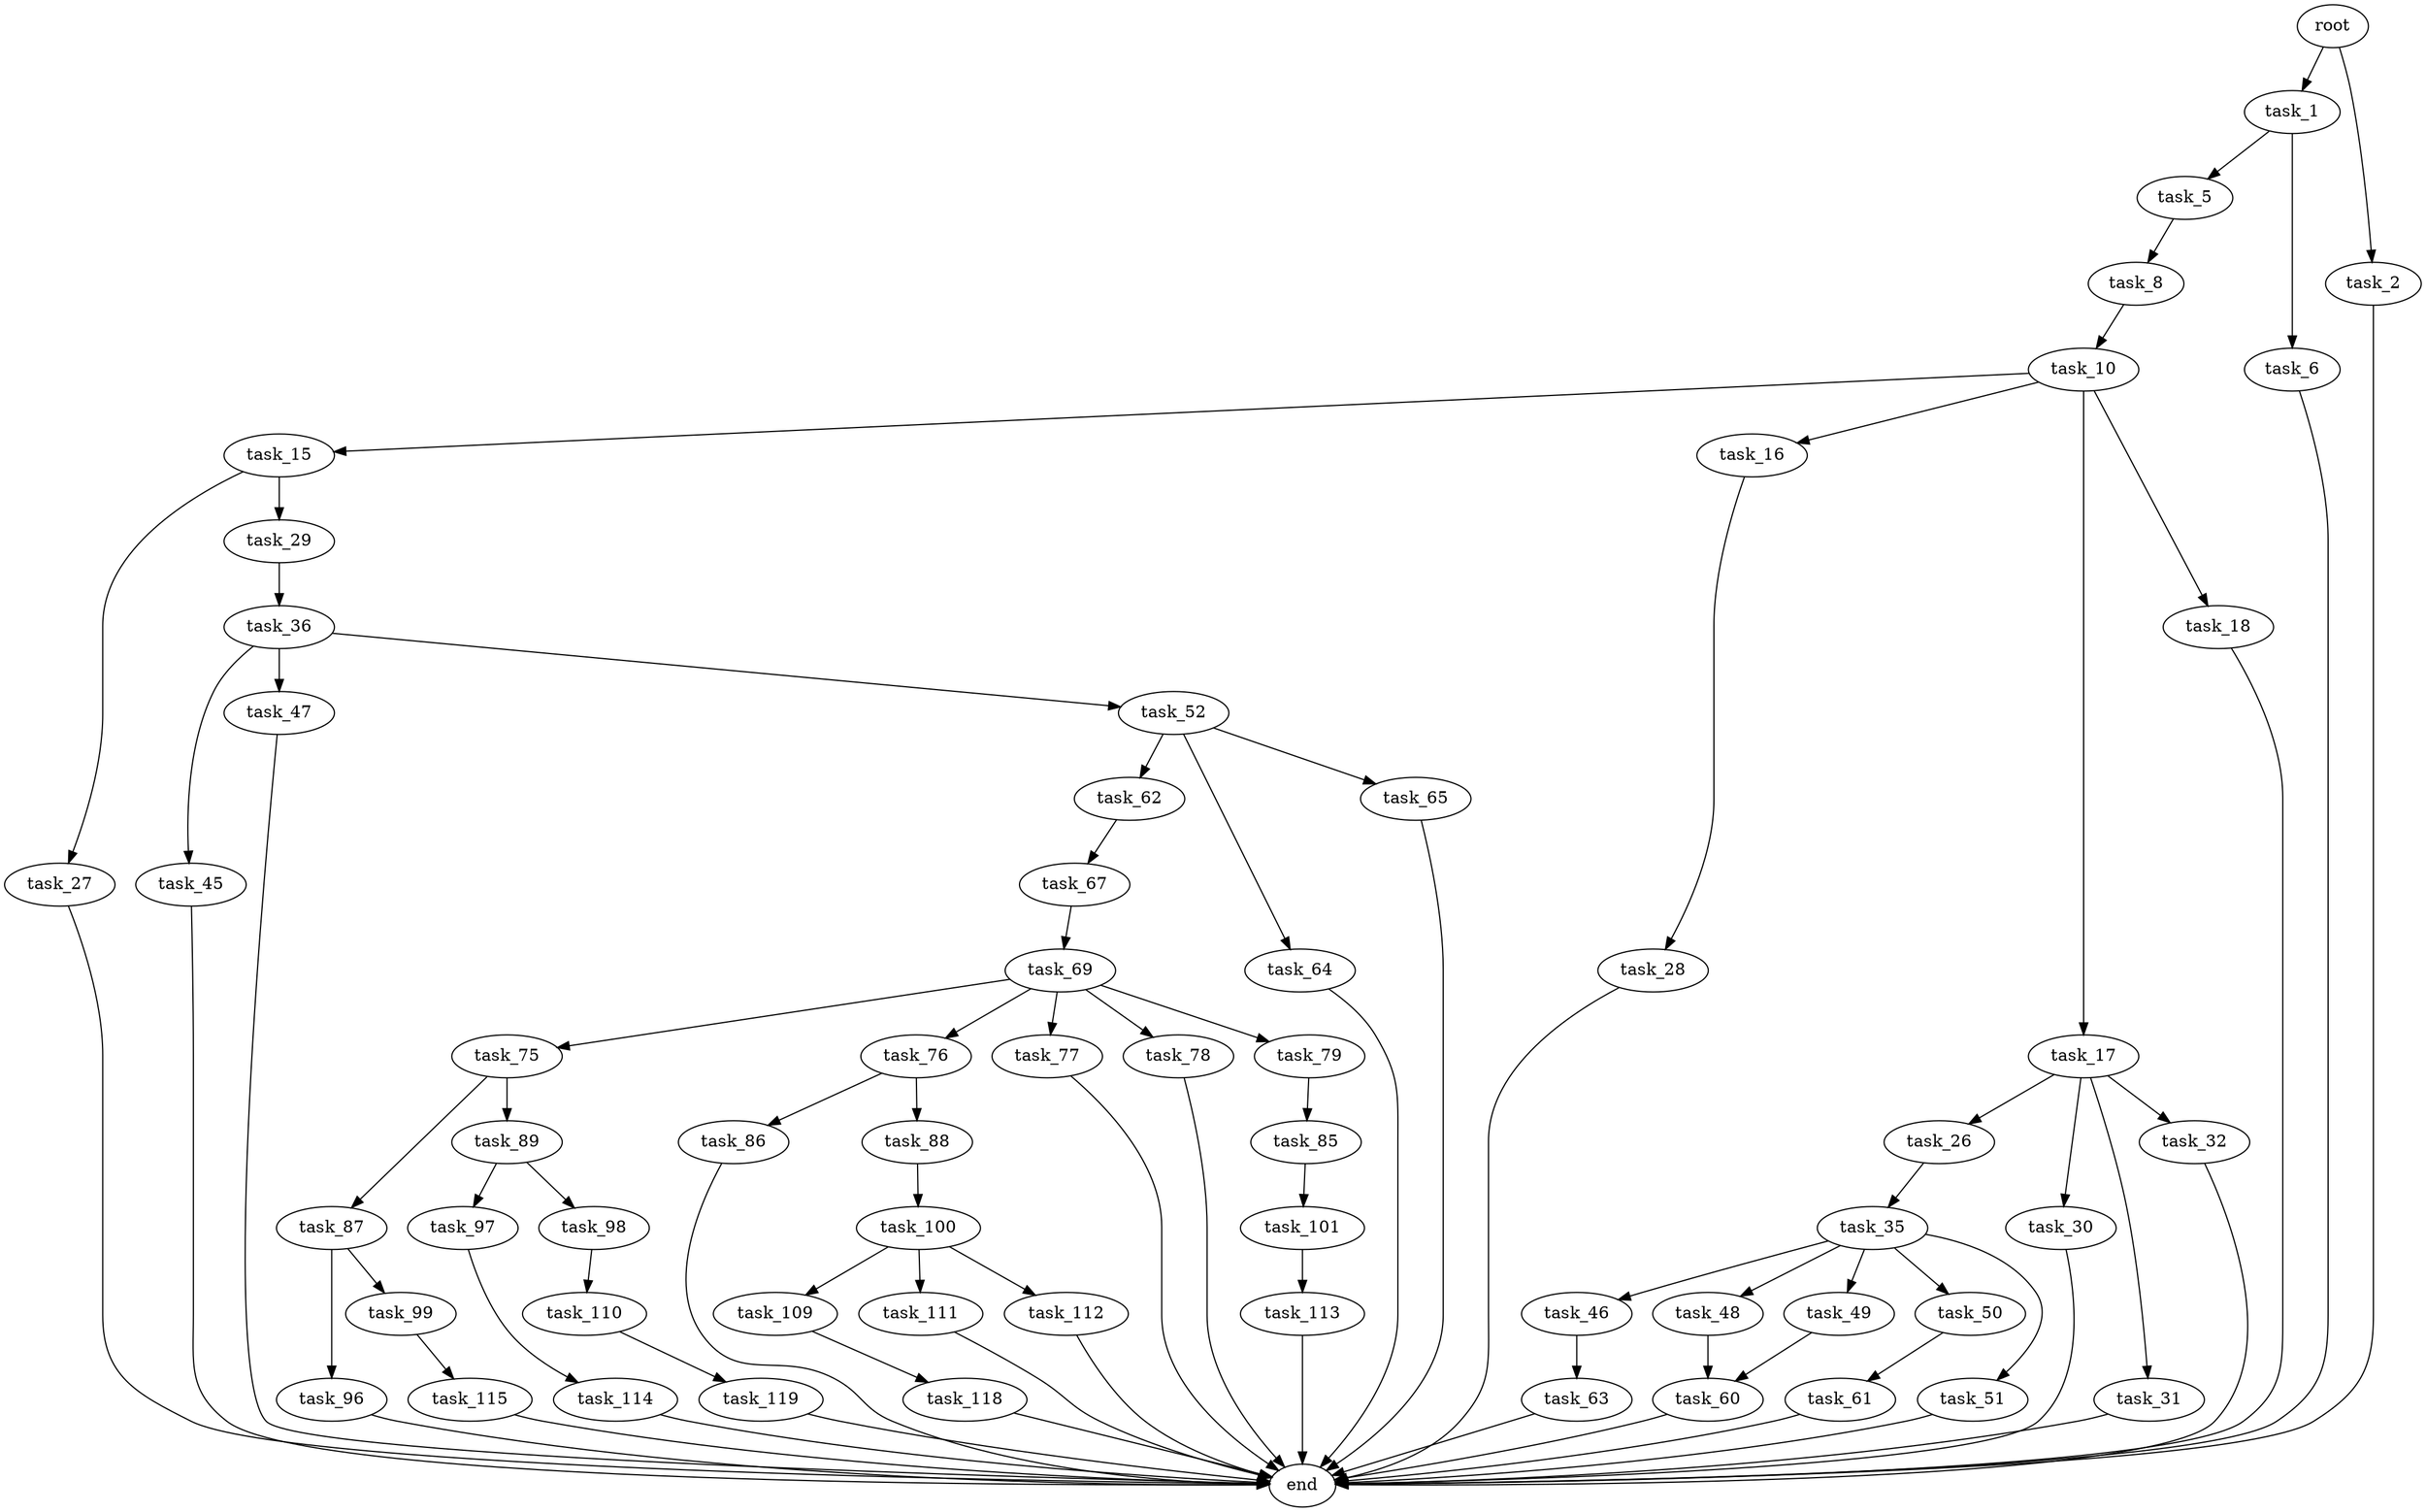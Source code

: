 digraph G {
  root [size="0.000000"];
  task_1 [size="549755813888.000000"];
  task_2 [size="1073741824000.000000"];
  task_5 [size="68719476736.000000"];
  task_6 [size="12111296993.000000"];
  end [size="0.000000"];
  task_8 [size="28991029248.000000"];
  task_10 [size="28991029248.000000"];
  task_15 [size="8749977066.000000"];
  task_16 [size="153348606792.000000"];
  task_17 [size="134217728000.000000"];
  task_18 [size="549755813888.000000"];
  task_27 [size="245977631626.000000"];
  task_29 [size="549755813888.000000"];
  task_28 [size="134217728000.000000"];
  task_26 [size="782757789696.000000"];
  task_30 [size="11184238700.000000"];
  task_31 [size="2829328114.000000"];
  task_32 [size="12757611064.000000"];
  task_35 [size="10998865791.000000"];
  task_36 [size="11236233943.000000"];
  task_46 [size="28991029248.000000"];
  task_48 [size="782757789696.000000"];
  task_49 [size="5052633760.000000"];
  task_50 [size="549755813888.000000"];
  task_51 [size="198857761728.000000"];
  task_45 [size="26976713082.000000"];
  task_47 [size="549755813888.000000"];
  task_52 [size="1386404300415.000000"];
  task_63 [size="68719476736.000000"];
  task_60 [size="12965427636.000000"];
  task_61 [size="745191564676.000000"];
  task_62 [size="50981982544.000000"];
  task_64 [size="231928233984.000000"];
  task_65 [size="8446736439.000000"];
  task_67 [size="231928233984.000000"];
  task_69 [size="8589934592.000000"];
  task_75 [size="3865307995.000000"];
  task_76 [size="368293445632.000000"];
  task_77 [size="68719476736.000000"];
  task_78 [size="549755813888.000000"];
  task_79 [size="623068653027.000000"];
  task_87 [size="4104486566.000000"];
  task_89 [size="15379829118.000000"];
  task_86 [size="368293445632.000000"];
  task_88 [size="720678101478.000000"];
  task_85 [size="22887995736.000000"];
  task_101 [size="14852361059.000000"];
  task_96 [size="1073741824000.000000"];
  task_99 [size="1715860781.000000"];
  task_100 [size="68719476736.000000"];
  task_97 [size="47272521194.000000"];
  task_98 [size="752532439672.000000"];
  task_114 [size="231928233984.000000"];
  task_110 [size="202892646868.000000"];
  task_115 [size="18002580686.000000"];
  task_109 [size="782757789696.000000"];
  task_111 [size="7351773692.000000"];
  task_112 [size="3862403424.000000"];
  task_113 [size="2132221800.000000"];
  task_118 [size="782757789696.000000"];
  task_119 [size="8589934592.000000"];

  root -> task_1 [size="1.000000"];
  root -> task_2 [size="1.000000"];
  task_1 -> task_5 [size="536870912.000000"];
  task_1 -> task_6 [size="536870912.000000"];
  task_2 -> end [size="1.000000"];
  task_5 -> task_8 [size="134217728.000000"];
  task_6 -> end [size="1.000000"];
  task_8 -> task_10 [size="75497472.000000"];
  task_10 -> task_15 [size="75497472.000000"];
  task_10 -> task_16 [size="75497472.000000"];
  task_10 -> task_17 [size="75497472.000000"];
  task_10 -> task_18 [size="75497472.000000"];
  task_15 -> task_27 [size="209715200.000000"];
  task_15 -> task_29 [size="209715200.000000"];
  task_16 -> task_28 [size="134217728.000000"];
  task_17 -> task_26 [size="209715200.000000"];
  task_17 -> task_30 [size="209715200.000000"];
  task_17 -> task_31 [size="209715200.000000"];
  task_17 -> task_32 [size="209715200.000000"];
  task_18 -> end [size="1.000000"];
  task_27 -> end [size="1.000000"];
  task_29 -> task_36 [size="536870912.000000"];
  task_28 -> end [size="1.000000"];
  task_26 -> task_35 [size="679477248.000000"];
  task_30 -> end [size="1.000000"];
  task_31 -> end [size="1.000000"];
  task_32 -> end [size="1.000000"];
  task_35 -> task_46 [size="301989888.000000"];
  task_35 -> task_48 [size="301989888.000000"];
  task_35 -> task_49 [size="301989888.000000"];
  task_35 -> task_50 [size="301989888.000000"];
  task_35 -> task_51 [size="301989888.000000"];
  task_36 -> task_45 [size="209715200.000000"];
  task_36 -> task_47 [size="209715200.000000"];
  task_36 -> task_52 [size="209715200.000000"];
  task_46 -> task_63 [size="75497472.000000"];
  task_48 -> task_60 [size="679477248.000000"];
  task_49 -> task_60 [size="209715200.000000"];
  task_50 -> task_61 [size="536870912.000000"];
  task_51 -> end [size="1.000000"];
  task_45 -> end [size="1.000000"];
  task_47 -> end [size="1.000000"];
  task_52 -> task_62 [size="838860800.000000"];
  task_52 -> task_64 [size="838860800.000000"];
  task_52 -> task_65 [size="838860800.000000"];
  task_63 -> end [size="1.000000"];
  task_60 -> end [size="1.000000"];
  task_61 -> end [size="1.000000"];
  task_62 -> task_67 [size="838860800.000000"];
  task_64 -> end [size="1.000000"];
  task_65 -> end [size="1.000000"];
  task_67 -> task_69 [size="301989888.000000"];
  task_69 -> task_75 [size="33554432.000000"];
  task_69 -> task_76 [size="33554432.000000"];
  task_69 -> task_77 [size="33554432.000000"];
  task_69 -> task_78 [size="33554432.000000"];
  task_69 -> task_79 [size="33554432.000000"];
  task_75 -> task_87 [size="75497472.000000"];
  task_75 -> task_89 [size="75497472.000000"];
  task_76 -> task_86 [size="411041792.000000"];
  task_76 -> task_88 [size="411041792.000000"];
  task_77 -> end [size="1.000000"];
  task_78 -> end [size="1.000000"];
  task_79 -> task_85 [size="679477248.000000"];
  task_87 -> task_96 [size="134217728.000000"];
  task_87 -> task_99 [size="134217728.000000"];
  task_89 -> task_97 [size="411041792.000000"];
  task_89 -> task_98 [size="411041792.000000"];
  task_86 -> end [size="1.000000"];
  task_88 -> task_100 [size="838860800.000000"];
  task_85 -> task_101 [size="536870912.000000"];
  task_101 -> task_113 [size="411041792.000000"];
  task_96 -> end [size="1.000000"];
  task_99 -> task_115 [size="33554432.000000"];
  task_100 -> task_109 [size="134217728.000000"];
  task_100 -> task_111 [size="134217728.000000"];
  task_100 -> task_112 [size="134217728.000000"];
  task_97 -> task_114 [size="838860800.000000"];
  task_98 -> task_110 [size="536870912.000000"];
  task_114 -> end [size="1.000000"];
  task_110 -> task_119 [size="301989888.000000"];
  task_115 -> end [size="1.000000"];
  task_109 -> task_118 [size="679477248.000000"];
  task_111 -> end [size="1.000000"];
  task_112 -> end [size="1.000000"];
  task_113 -> end [size="1.000000"];
  task_118 -> end [size="1.000000"];
  task_119 -> end [size="1.000000"];
}
